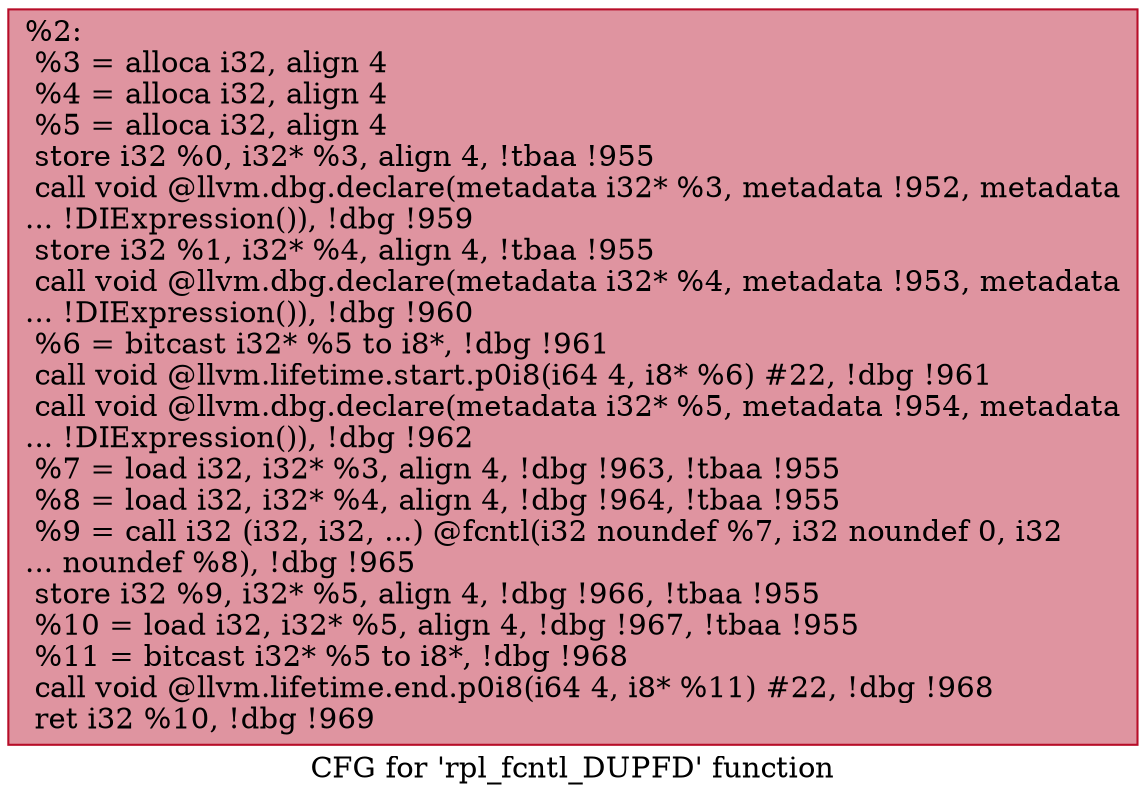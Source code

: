 digraph "CFG for 'rpl_fcntl_DUPFD' function" {
	label="CFG for 'rpl_fcntl_DUPFD' function";

	Node0x22f0af0 [shape=record,color="#b70d28ff", style=filled, fillcolor="#b70d2870",label="{%2:\l  %3 = alloca i32, align 4\l  %4 = alloca i32, align 4\l  %5 = alloca i32, align 4\l  store i32 %0, i32* %3, align 4, !tbaa !955\l  call void @llvm.dbg.declare(metadata i32* %3, metadata !952, metadata\l... !DIExpression()), !dbg !959\l  store i32 %1, i32* %4, align 4, !tbaa !955\l  call void @llvm.dbg.declare(metadata i32* %4, metadata !953, metadata\l... !DIExpression()), !dbg !960\l  %6 = bitcast i32* %5 to i8*, !dbg !961\l  call void @llvm.lifetime.start.p0i8(i64 4, i8* %6) #22, !dbg !961\l  call void @llvm.dbg.declare(metadata i32* %5, metadata !954, metadata\l... !DIExpression()), !dbg !962\l  %7 = load i32, i32* %3, align 4, !dbg !963, !tbaa !955\l  %8 = load i32, i32* %4, align 4, !dbg !964, !tbaa !955\l  %9 = call i32 (i32, i32, ...) @fcntl(i32 noundef %7, i32 noundef 0, i32\l... noundef %8), !dbg !965\l  store i32 %9, i32* %5, align 4, !dbg !966, !tbaa !955\l  %10 = load i32, i32* %5, align 4, !dbg !967, !tbaa !955\l  %11 = bitcast i32* %5 to i8*, !dbg !968\l  call void @llvm.lifetime.end.p0i8(i64 4, i8* %11) #22, !dbg !968\l  ret i32 %10, !dbg !969\l}"];
}
